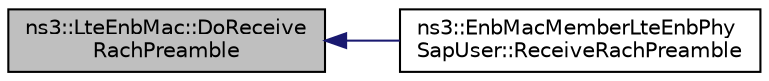 digraph "ns3::LteEnbMac::DoReceiveRachPreamble"
{
  edge [fontname="Helvetica",fontsize="10",labelfontname="Helvetica",labelfontsize="10"];
  node [fontname="Helvetica",fontsize="10",shape=record];
  rankdir="LR";
  Node1 [label="ns3::LteEnbMac::DoReceive\lRachPreamble",height=0.2,width=0.4,color="black", fillcolor="grey75", style="filled", fontcolor="black"];
  Node1 -> Node2 [dir="back",color="midnightblue",fontsize="10",style="solid"];
  Node2 [label="ns3::EnbMacMemberLteEnbPhy\lSapUser::ReceiveRachPreamble",height=0.2,width=0.4,color="black", fillcolor="white", style="filled",URL="$d9/db7/classns3_1_1EnbMacMemberLteEnbPhySapUser.html#a1ca77eb3b983e3b6b109fd58662c92c5"];
}

